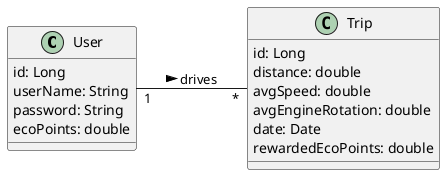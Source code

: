 @startuml
left to right direction

class User{
    id: Long
    userName: String
    password: String
    ecoPoints: double
}

class Trip {
    id: Long
    distance: double
    avgSpeed: double
    avgEngineRotation: double
    date: Date
    rewardedEcoPoints: double
}

User "1" -- "*" Trip : > drives
@enduml